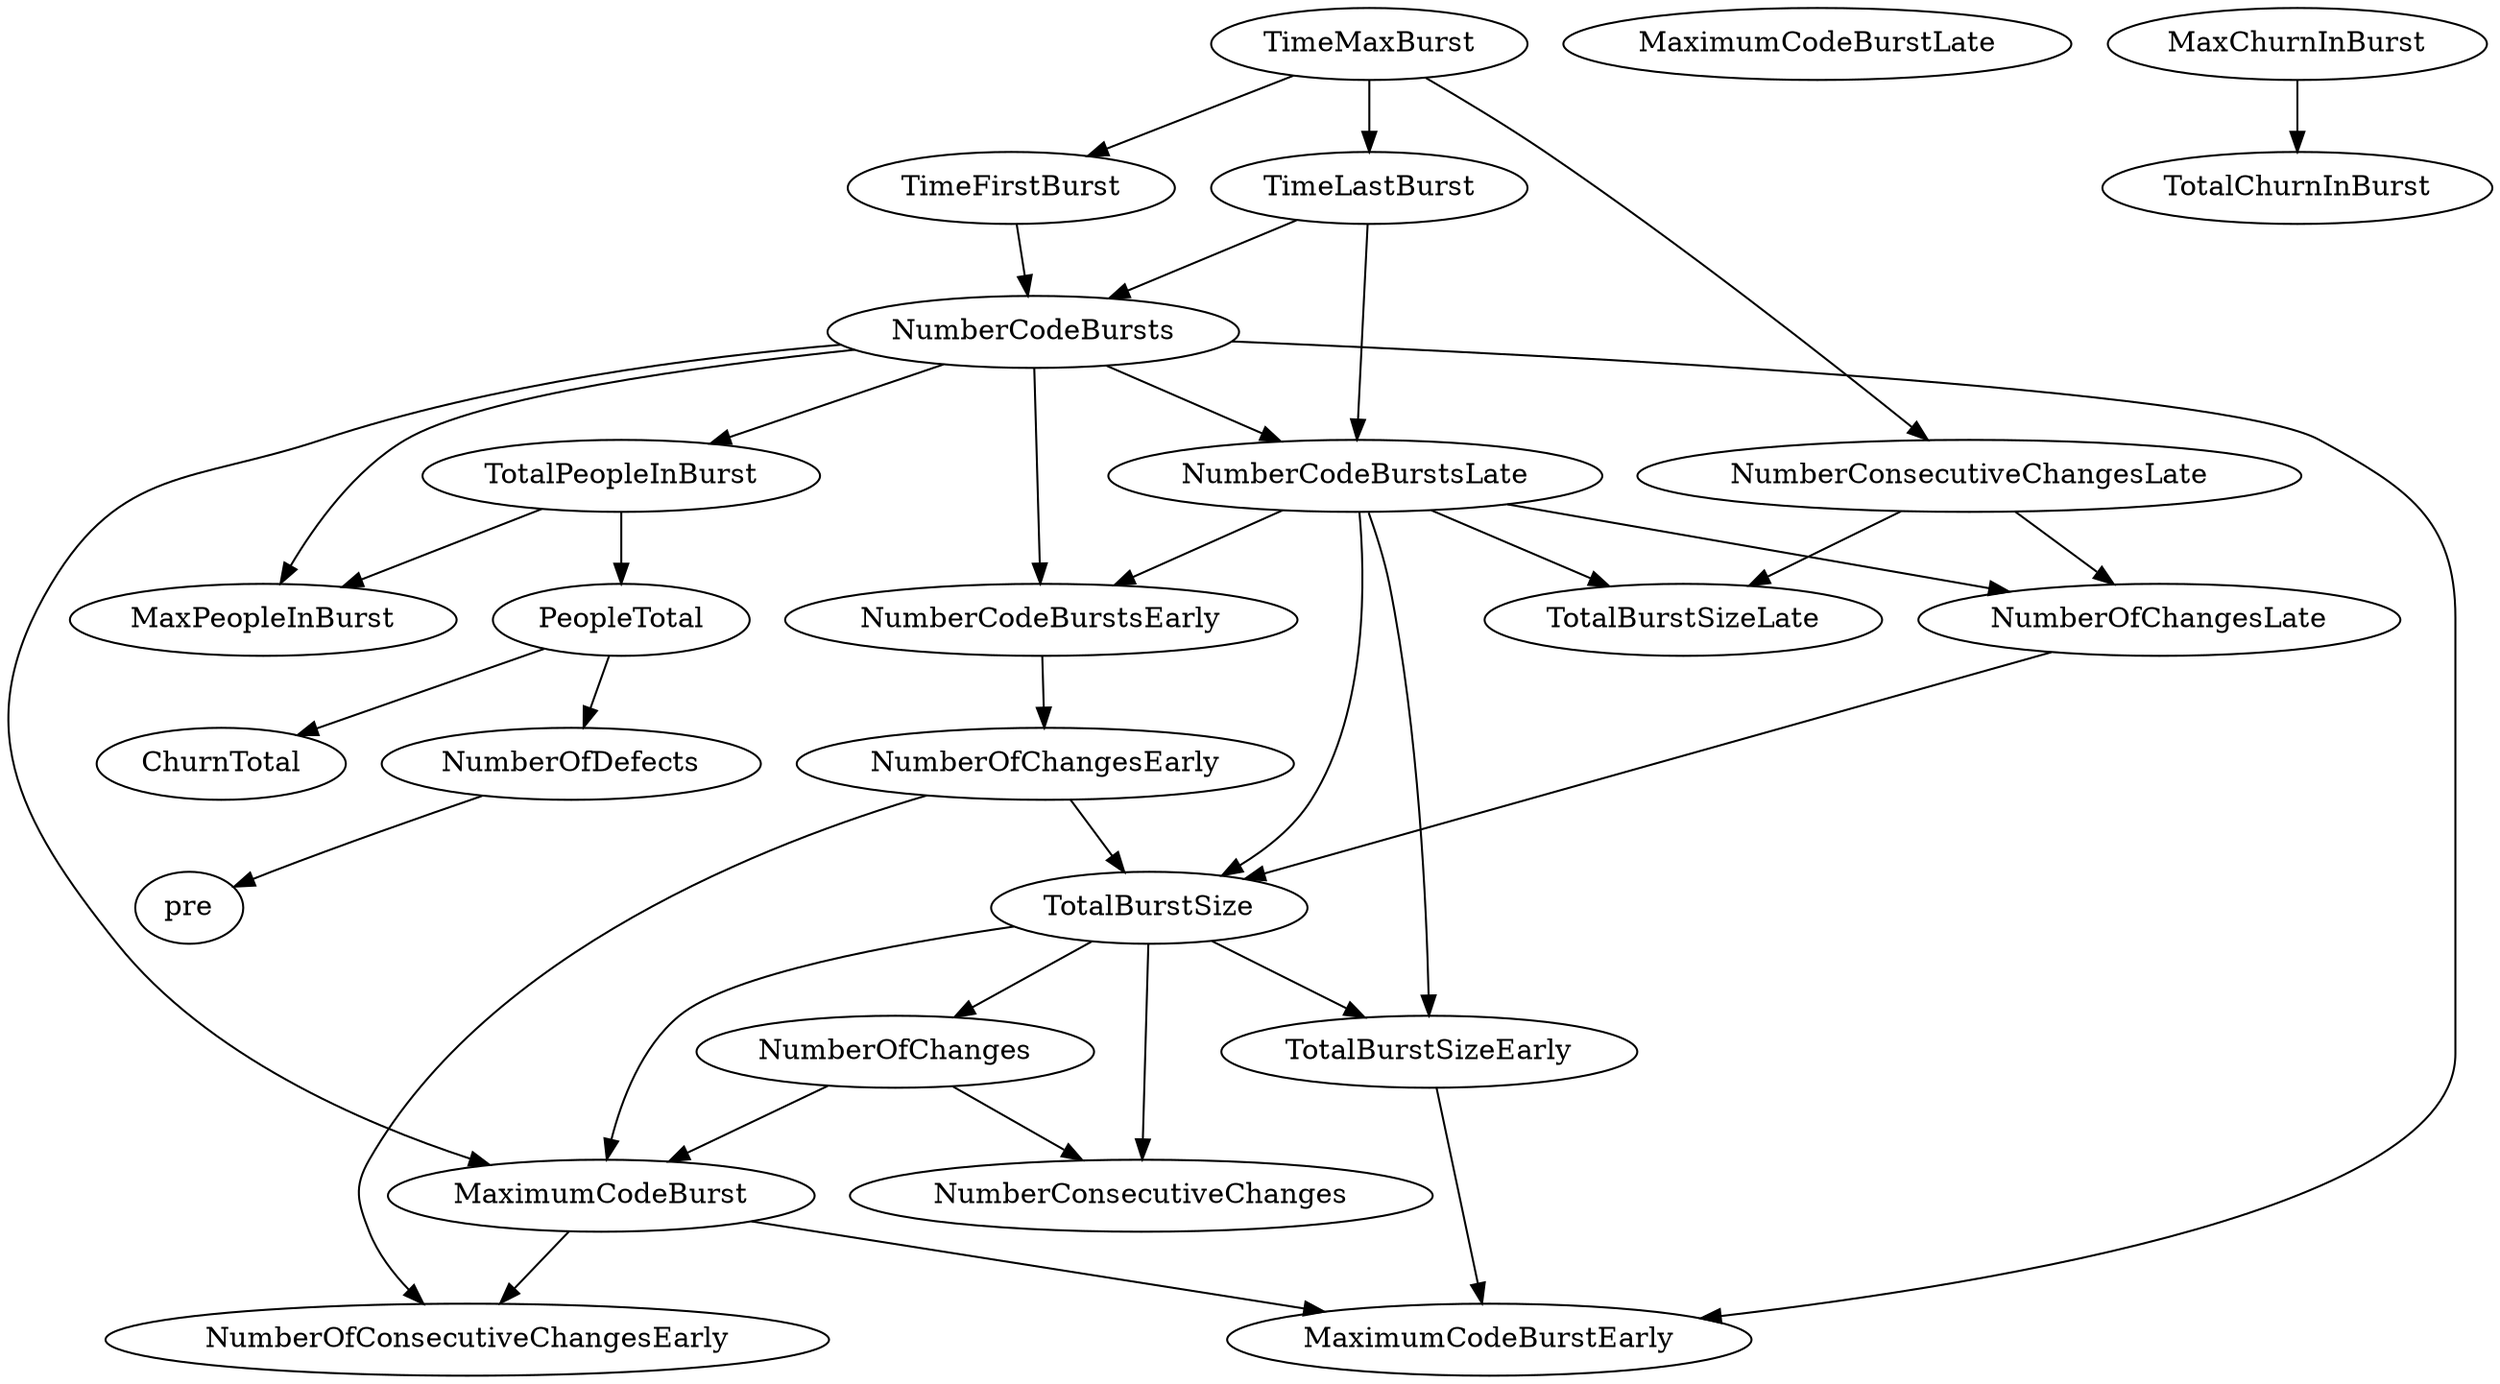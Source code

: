 digraph {
   TotalPeopleInBurst;
   MaximumCodeBurstLate;
   NumberOfChanges;
   MaxPeopleInBurst;
   TotalBurstSizeLate;
   NumberCodeBurstsLate;
   NumberOfChangesLate;
   NumberOfChangesEarly;
   MaxChurnInBurst;
   MaximumCodeBurstEarly;
   NumberCodeBurstsEarly;
   TimeFirstBurst;
   TotalChurnInBurst;
   ChurnTotal;
   MaximumCodeBurst;
   NumberOfConsecutiveChangesEarly;
   NumberConsecutiveChangesLate;
   TotalBurstSizeEarly;
   TotalBurstSize;
   TimeMaxBurst;
   NumberConsecutiveChanges;
   TimeLastBurst;
   NumberCodeBursts;
   PeopleTotal;
   pre;
   NumberOfDefects;
   TotalPeopleInBurst -> MaxPeopleInBurst;
   TotalPeopleInBurst -> PeopleTotal;
   NumberOfChanges -> MaximumCodeBurst;
   NumberOfChanges -> NumberConsecutiveChanges;
   NumberCodeBurstsLate -> TotalBurstSizeLate;
   NumberCodeBurstsLate -> NumberOfChangesLate;
   NumberCodeBurstsLate -> NumberCodeBurstsEarly;
   NumberCodeBurstsLate -> TotalBurstSizeEarly;
   NumberCodeBurstsLate -> TotalBurstSize;
   NumberOfChangesLate -> TotalBurstSize;
   NumberOfChangesEarly -> NumberOfConsecutiveChangesEarly;
   NumberOfChangesEarly -> TotalBurstSize;
   MaxChurnInBurst -> TotalChurnInBurst;
   NumberCodeBurstsEarly -> NumberOfChangesEarly;
   TimeFirstBurst -> NumberCodeBursts;
   MaximumCodeBurst -> MaximumCodeBurstEarly;
   MaximumCodeBurst -> NumberOfConsecutiveChangesEarly;
   NumberConsecutiveChangesLate -> TotalBurstSizeLate;
   NumberConsecutiveChangesLate -> NumberOfChangesLate;
   TotalBurstSizeEarly -> MaximumCodeBurstEarly;
   TotalBurstSize -> NumberOfChanges;
   TotalBurstSize -> MaximumCodeBurst;
   TotalBurstSize -> TotalBurstSizeEarly;
   TotalBurstSize -> NumberConsecutiveChanges;
   TimeMaxBurst -> TimeFirstBurst;
   TimeMaxBurst -> NumberConsecutiveChangesLate;
   TimeMaxBurst -> TimeLastBurst;
   TimeLastBurst -> NumberCodeBurstsLate;
   TimeLastBurst -> NumberCodeBursts;
   NumberCodeBursts -> TotalPeopleInBurst;
   NumberCodeBursts -> MaxPeopleInBurst;
   NumberCodeBursts -> NumberCodeBurstsLate;
   NumberCodeBursts -> MaximumCodeBurstEarly;
   NumberCodeBursts -> NumberCodeBurstsEarly;
   NumberCodeBursts -> MaximumCodeBurst;
   PeopleTotal -> ChurnTotal;
   PeopleTotal -> NumberOfDefects;
   NumberOfDefects -> pre;
}
